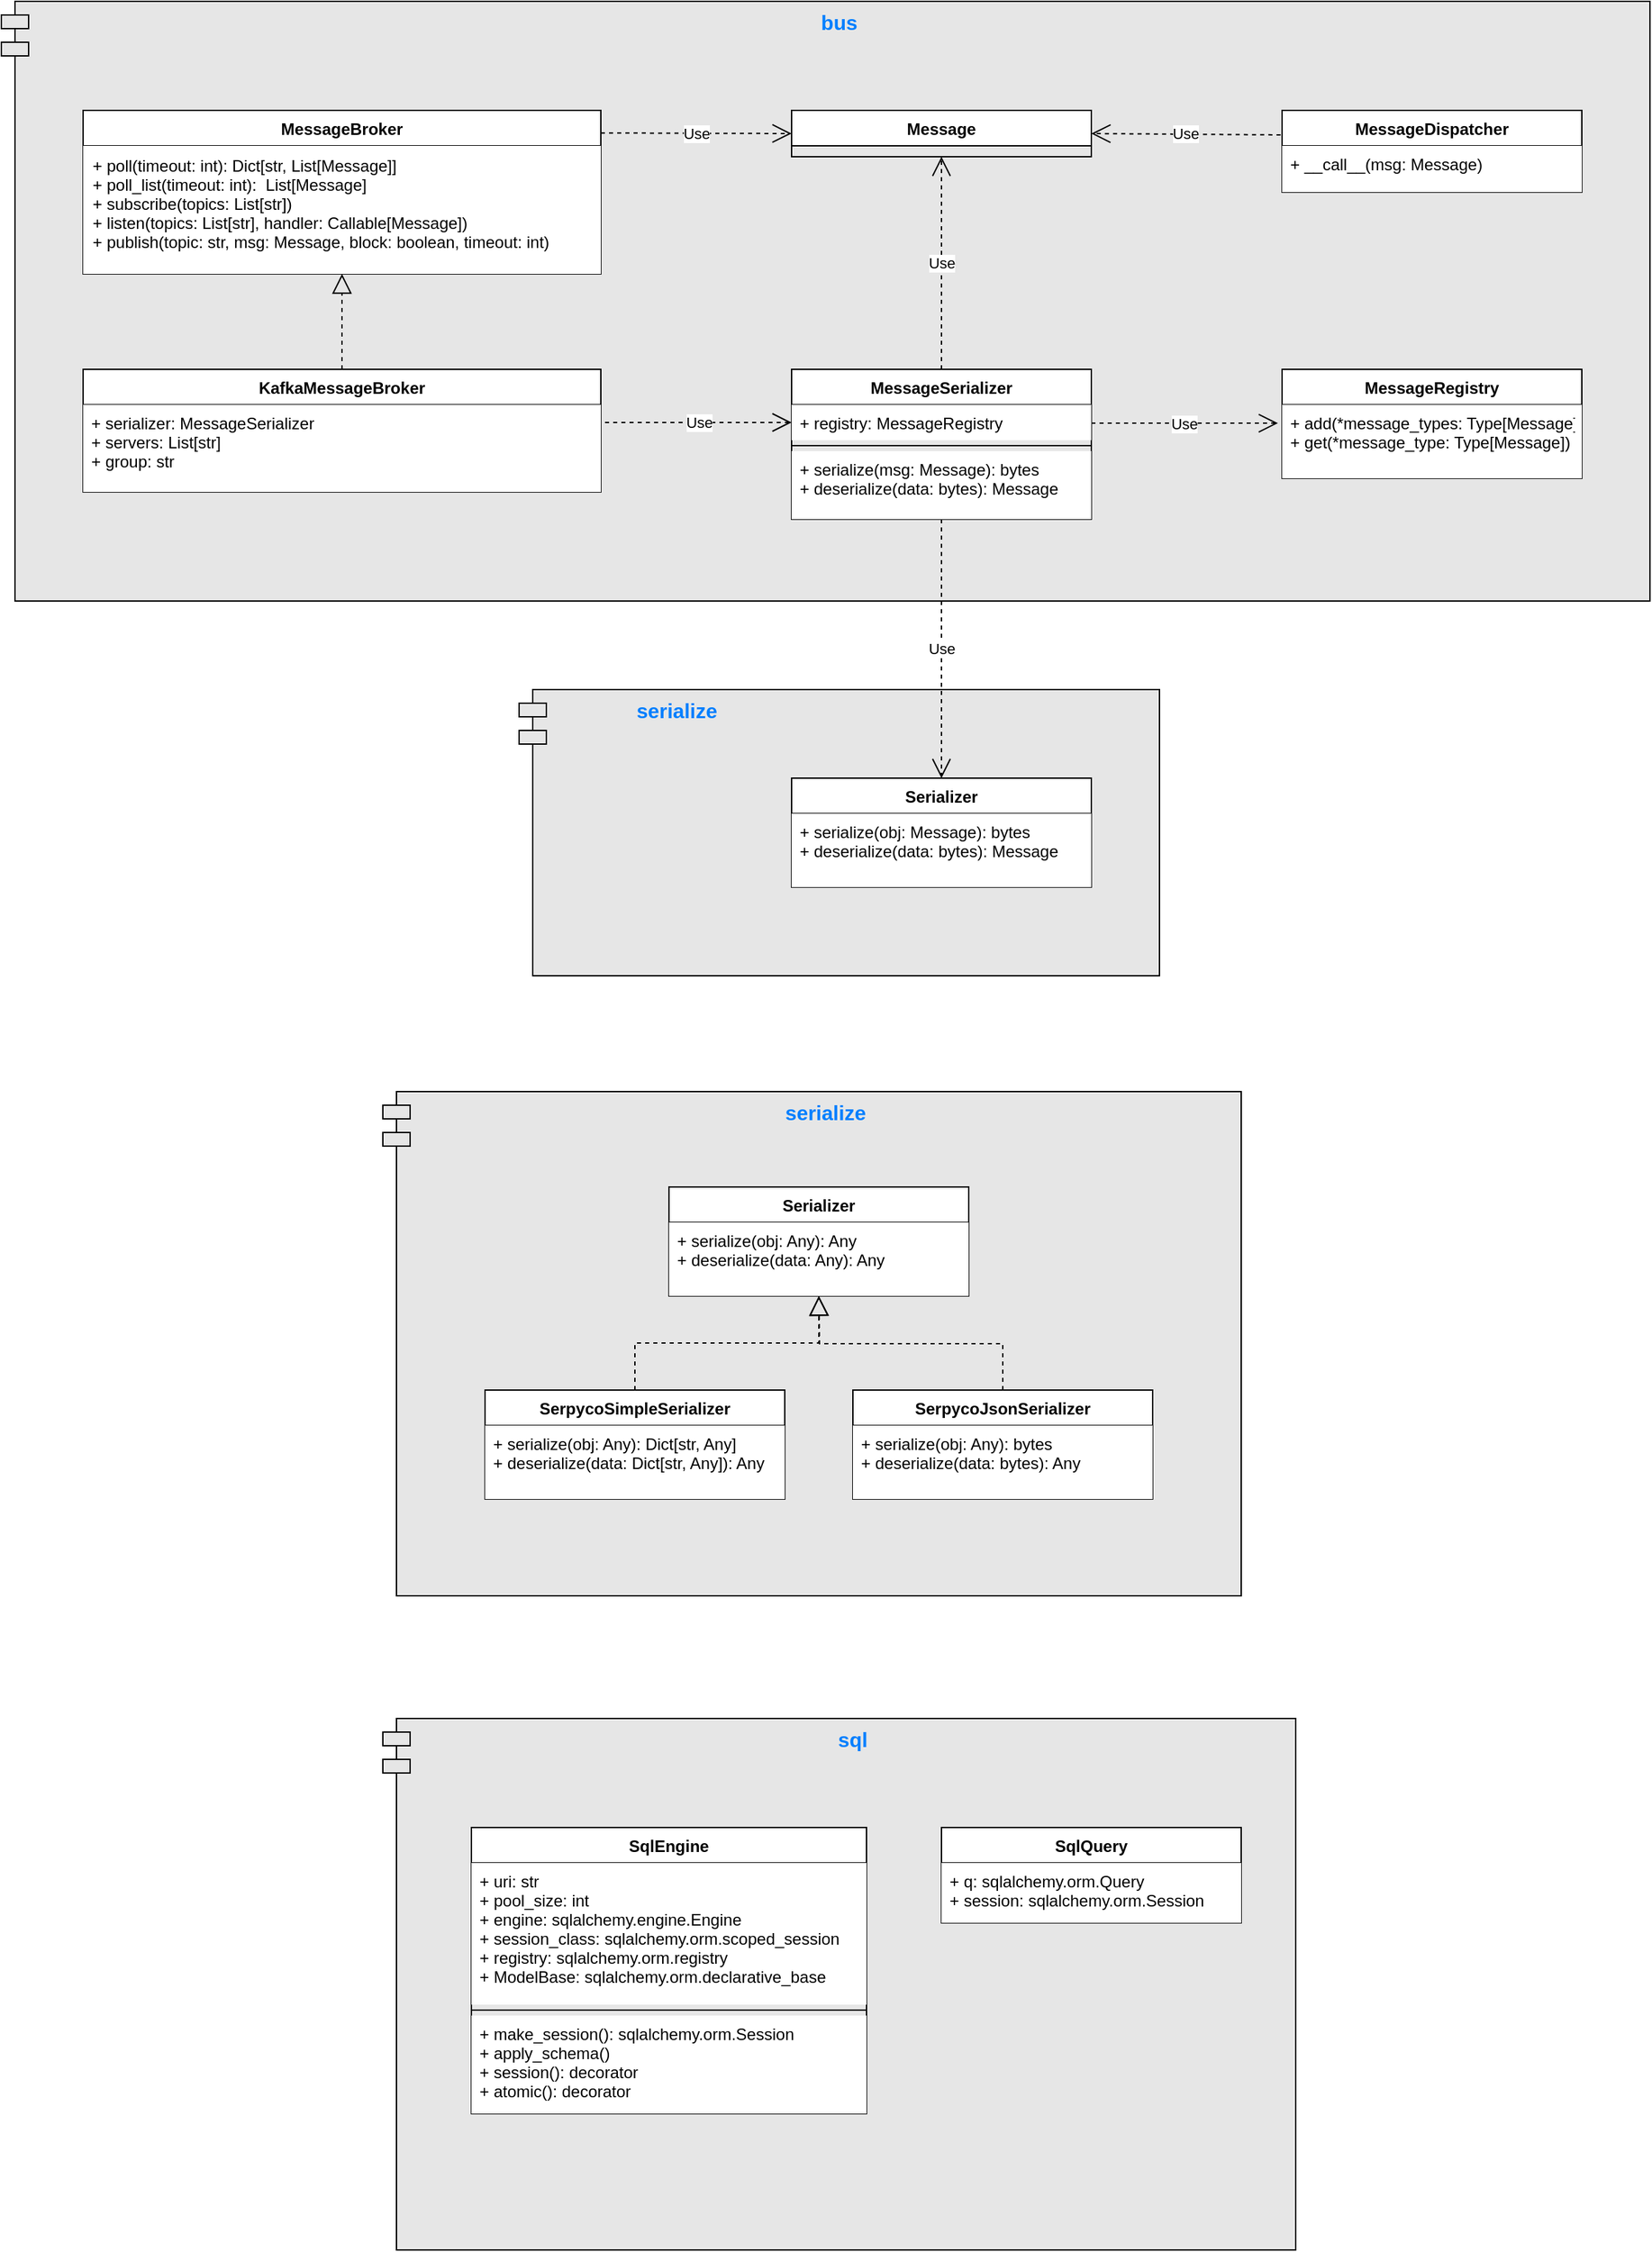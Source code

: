 <mxfile version="16.2.4" type="device"><diagram id="9c2FcAlIqFJVkwjtgpdU" name="Page-1"><mxGraphModel dx="2295" dy="1289" grid="1" gridSize="10" guides="1" tooltips="1" connect="1" arrows="1" fold="1" page="1" pageScale="1" pageWidth="827" pageHeight="1169" math="0" shadow="0"><root><mxCell id="0"/><mxCell id="1" parent="0"/><mxCell id="Zv9iGfIsp6Ln9tkQUNov-8" value="bus" style="shape=module;align=left;spacingLeft=20;align=center;verticalAlign=top;fontStyle=1;fillColor=#E6E6E6;fontColor=#007FFF;fontSize=15;" vertex="1" parent="1"><mxGeometry x="70" y="80" width="1210" height="440" as="geometry"/></mxCell><mxCell id="Zv9iGfIsp6Ln9tkQUNov-3" value="" style="endArrow=block;dashed=1;endFill=0;endSize=12;html=1;rounded=0;exitX=0.5;exitY=0;exitDx=0;exitDy=0;" edge="1" parent="1" source="Zv9iGfIsp6Ln9tkQUNov-23" target="Zv9iGfIsp6Ln9tkQUNov-21"><mxGeometry width="160" relative="1" as="geometry"><mxPoint x="320" y="370" as="sourcePoint"/><mxPoint x="230" y="270" as="targetPoint"/></mxGeometry></mxCell><mxCell id="Zv9iGfIsp6Ln9tkQUNov-6" value="Use" style="endArrow=open;endSize=12;dashed=1;html=1;rounded=0;entryX=0;entryY=0.5;entryDx=0;entryDy=0;exitX=1.008;exitY=0.203;exitDx=0;exitDy=0;exitPerimeter=0;" edge="1" parent="1" source="Zv9iGfIsp6Ln9tkQUNov-24" target="Zv9iGfIsp6Ln9tkQUNov-28"><mxGeometry width="160" relative="1" as="geometry"><mxPoint x="530" y="759.5" as="sourcePoint"/><mxPoint x="690" y="759.5" as="targetPoint"/></mxGeometry></mxCell><mxCell id="Zv9iGfIsp6Ln9tkQUNov-7" style="edgeStyle=orthogonalEdgeStyle;rounded=0;orthogonalLoop=1;jettySize=auto;html=1;exitX=0.5;exitY=1;exitDx=0;exitDy=0;" edge="1" parent="1"><mxGeometry relative="1" as="geometry"><mxPoint x="700" y="749.5" as="sourcePoint"/><mxPoint x="700" y="749.5" as="targetPoint"/></mxGeometry></mxCell><mxCell id="Zv9iGfIsp6Ln9tkQUNov-18" value="MessageBroker" style="swimlane;fontStyle=1;align=center;verticalAlign=top;childLayout=stackLayout;horizontal=1;startSize=26;horizontalStack=0;resizeParent=1;resizeParentMax=0;resizeLast=0;collapsible=1;marginBottom=0;" vertex="1" parent="1"><mxGeometry x="130" y="160" width="380" height="120" as="geometry"><mxRectangle x="170" y="500" width="120" height="26" as="alternateBounds"/></mxGeometry></mxCell><mxCell id="Zv9iGfIsp6Ln9tkQUNov-21" value="+ poll(timeout: int): Dict[str, List[Message]]&#xA;+ poll_list(timeout: int):  List[Message]&#xA;+ subscribe(topics: List[str])&#xA;+ listen(topics: List[str], handler: Callable[Message])&#xA;+ publish(topic: str, msg: Message, block: boolean, timeout: int)" style="text;strokeColor=none;fillColor=#FFFFFF;align=left;verticalAlign=top;spacingLeft=4;spacingRight=4;overflow=hidden;rotatable=0;points=[[0,0.5],[1,0.5]];portConstraint=eastwest;spacing=3;fontSize=12;" vertex="1" parent="Zv9iGfIsp6Ln9tkQUNov-18"><mxGeometry y="26" width="380" height="94" as="geometry"/></mxCell><mxCell id="Zv9iGfIsp6Ln9tkQUNov-23" value="KafkaMessageBroker" style="swimlane;fontStyle=1;align=center;verticalAlign=top;childLayout=stackLayout;horizontal=1;startSize=26;horizontalStack=0;resizeParent=1;resizeParentMax=0;resizeLast=0;collapsible=1;marginBottom=0;fontSize=12;" vertex="1" parent="1"><mxGeometry x="130" y="350" width="380" height="90" as="geometry"/></mxCell><mxCell id="Zv9iGfIsp6Ln9tkQUNov-24" value="+ serializer: MessageSerializer&#xA;+ servers: List[str]&#xA;+ group: str&#xA;" style="text;strokeColor=none;fillColor=#FFFFFF;align=left;verticalAlign=top;spacingLeft=4;spacingRight=4;overflow=hidden;rotatable=0;points=[[0,0.5],[1,0.5]];portConstraint=eastwest;fontSize=12;" vertex="1" parent="Zv9iGfIsp6Ln9tkQUNov-23"><mxGeometry y="26" width="380" height="64" as="geometry"/></mxCell><mxCell id="Zv9iGfIsp6Ln9tkQUNov-27" value="MessageSerializer" style="swimlane;fontStyle=1;align=center;verticalAlign=top;childLayout=stackLayout;horizontal=1;startSize=26;horizontalStack=0;resizeParent=1;resizeParentMax=0;resizeLast=0;collapsible=1;marginBottom=0;fontSize=12;" vertex="1" parent="1"><mxGeometry x="650" y="350" width="220" height="110" as="geometry"/></mxCell><mxCell id="Zv9iGfIsp6Ln9tkQUNov-28" value="+ registry: MessageRegistry" style="text;strokeColor=none;fillColor=#FFFFFF;align=left;verticalAlign=top;spacingLeft=4;spacingRight=4;overflow=hidden;rotatable=0;points=[[0,0.5],[1,0.5]];portConstraint=eastwest;fontSize=12;" vertex="1" parent="Zv9iGfIsp6Ln9tkQUNov-27"><mxGeometry y="26" width="220" height="26" as="geometry"/></mxCell><mxCell id="Zv9iGfIsp6Ln9tkQUNov-29" value="" style="line;strokeWidth=1;fillColor=none;align=left;verticalAlign=middle;spacingTop=-1;spacingLeft=3;spacingRight=3;rotatable=0;labelPosition=right;points=[];portConstraint=eastwest;fontSize=12;" vertex="1" parent="Zv9iGfIsp6Ln9tkQUNov-27"><mxGeometry y="52" width="220" height="8" as="geometry"/></mxCell><mxCell id="Zv9iGfIsp6Ln9tkQUNov-30" value="+ serialize(msg: Message): bytes&#xA;+ deserialize(data: bytes): Message" style="text;strokeColor=none;fillColor=#FFFFFF;align=left;verticalAlign=top;spacingLeft=4;spacingRight=4;overflow=hidden;rotatable=0;points=[[0,0.5],[1,0.5]];portConstraint=eastwest;fontSize=12;" vertex="1" parent="Zv9iGfIsp6Ln9tkQUNov-27"><mxGeometry y="60" width="220" height="50" as="geometry"/></mxCell><mxCell id="Zv9iGfIsp6Ln9tkQUNov-31" value="MessageRegistry" style="swimlane;fontStyle=1;align=center;verticalAlign=top;childLayout=stackLayout;horizontal=1;startSize=26;horizontalStack=0;resizeParent=1;resizeParentMax=0;resizeLast=0;collapsible=1;marginBottom=0;fontSize=12;" vertex="1" parent="1"><mxGeometry x="1010" y="350" width="220" height="80" as="geometry"/></mxCell><mxCell id="Zv9iGfIsp6Ln9tkQUNov-34" value="+ add(*message_types: Type[Message])&#xA;+ get(*message_type: Type[Message])" style="text;strokeColor=none;fillColor=#FFFFFF;align=left;verticalAlign=top;spacingLeft=4;spacingRight=4;overflow=hidden;rotatable=0;points=[[0,0.5],[1,0.5]];portConstraint=eastwest;fontSize=12;" vertex="1" parent="Zv9iGfIsp6Ln9tkQUNov-31"><mxGeometry y="26" width="220" height="54" as="geometry"/></mxCell><mxCell id="Zv9iGfIsp6Ln9tkQUNov-35" value="Use" style="endArrow=open;endSize=12;dashed=1;html=1;rounded=0;entryX=0;entryY=0.5;entryDx=0;entryDy=0;exitX=1.008;exitY=0.203;exitDx=0;exitDy=0;exitPerimeter=0;" edge="1" parent="1"><mxGeometry width="160" relative="1" as="geometry"><mxPoint x="870" y="389.502" as="sourcePoint"/><mxPoint x="1006.96" y="389.51" as="targetPoint"/></mxGeometry></mxCell><mxCell id="Zv9iGfIsp6Ln9tkQUNov-40" value="Message" style="swimlane;fontStyle=1;align=center;verticalAlign=top;childLayout=stackLayout;horizontal=1;startSize=26;horizontalStack=0;resizeParent=1;resizeParentMax=0;resizeLast=0;collapsible=1;marginBottom=0;fontSize=12;fillColor=#FFFFFF;" vertex="1" parent="1"><mxGeometry x="650" y="160" width="220" height="34" as="geometry"/></mxCell><mxCell id="Zv9iGfIsp6Ln9tkQUNov-41" value="MessageDispatcher" style="swimlane;fontStyle=1;align=center;verticalAlign=top;childLayout=stackLayout;horizontal=1;startSize=26;horizontalStack=0;resizeParent=1;resizeParentMax=0;resizeLast=0;collapsible=1;marginBottom=0;fontSize=12;" vertex="1" parent="1"><mxGeometry x="1010" y="160" width="220" height="60" as="geometry"/></mxCell><mxCell id="Zv9iGfIsp6Ln9tkQUNov-42" value="+ __call__(msg: Message)" style="text;strokeColor=none;fillColor=#FFFFFF;align=left;verticalAlign=top;spacingLeft=4;spacingRight=4;overflow=hidden;rotatable=0;points=[[0,0.5],[1,0.5]];portConstraint=eastwest;fontSize=12;" vertex="1" parent="Zv9iGfIsp6Ln9tkQUNov-41"><mxGeometry y="26" width="220" height="34" as="geometry"/></mxCell><mxCell id="Zv9iGfIsp6Ln9tkQUNov-43" value="Use" style="endArrow=open;endSize=12;dashed=1;html=1;rounded=0;entryX=0.5;entryY=1;entryDx=0;entryDy=0;exitX=0.5;exitY=0;exitDx=0;exitDy=0;" edge="1" parent="1" source="Zv9iGfIsp6Ln9tkQUNov-27" target="Zv9iGfIsp6Ln9tkQUNov-40"><mxGeometry width="160" relative="1" as="geometry"><mxPoint x="850" y="300.002" as="sourcePoint"/><mxPoint x="986.96" y="300.01" as="targetPoint"/></mxGeometry></mxCell><mxCell id="Zv9iGfIsp6Ln9tkQUNov-44" value="Use" style="endArrow=open;endSize=12;dashed=1;html=1;rounded=0;exitX=-0.005;exitY=0.3;exitDx=0;exitDy=0;entryX=1;entryY=0.5;entryDx=0;entryDy=0;exitPerimeter=0;" edge="1" parent="1" source="Zv9iGfIsp6Ln9tkQUNov-41" target="Zv9iGfIsp6Ln9tkQUNov-40"><mxGeometry width="160" relative="1" as="geometry"><mxPoint x="873.04" y="176.502" as="sourcePoint"/><mxPoint x="1010" y="176.51" as="targetPoint"/></mxGeometry></mxCell><mxCell id="Zv9iGfIsp6Ln9tkQUNov-46" value="Use" style="endArrow=open;endSize=12;dashed=1;html=1;rounded=0;entryX=0;entryY=0.5;entryDx=0;entryDy=0;exitX=1.008;exitY=0.203;exitDx=0;exitDy=0;exitPerimeter=0;" edge="1" parent="1" target="Zv9iGfIsp6Ln9tkQUNov-40"><mxGeometry width="160" relative="1" as="geometry"><mxPoint x="510" y="176.582" as="sourcePoint"/><mxPoint x="646.96" y="176.59" as="targetPoint"/></mxGeometry></mxCell><mxCell id="Zv9iGfIsp6Ln9tkQUNov-47" value="serialize                                                               " style="shape=module;align=left;spacingLeft=20;align=center;verticalAlign=top;fontStyle=1;fontColor=#007FFF;fontSize=15;fillColor=#E6E6E6;" vertex="1" parent="1"><mxGeometry x="450" y="585" width="470" height="210" as="geometry"/></mxCell><mxCell id="Zv9iGfIsp6Ln9tkQUNov-51" value="Serializer" style="swimlane;fontStyle=1;align=center;verticalAlign=top;childLayout=stackLayout;horizontal=1;startSize=26;horizontalStack=0;resizeParent=1;resizeParentMax=0;resizeLast=0;collapsible=1;marginBottom=0;fontSize=12;" vertex="1" parent="1"><mxGeometry x="650" y="650" width="220" height="80" as="geometry"/></mxCell><mxCell id="Zv9iGfIsp6Ln9tkQUNov-52" value="+ serialize(obj: Message): bytes&#xA;+ deserialize(data: bytes): Message" style="text;strokeColor=none;fillColor=#FFFFFF;align=left;verticalAlign=top;spacingLeft=4;spacingRight=4;overflow=hidden;rotatable=0;points=[[0,0.5],[1,0.5]];portConstraint=eastwest;fontSize=12;" vertex="1" parent="Zv9iGfIsp6Ln9tkQUNov-51"><mxGeometry y="26" width="220" height="54" as="geometry"/></mxCell><mxCell id="Zv9iGfIsp6Ln9tkQUNov-53" value="Use" style="endArrow=open;endSize=12;dashed=1;html=1;rounded=0;entryX=0.5;entryY=0;entryDx=0;entryDy=0;exitX=0.5;exitY=1;exitDx=0;exitDy=0;" edge="1" parent="1" source="Zv9iGfIsp6Ln9tkQUNov-27" target="Zv9iGfIsp6Ln9tkQUNov-51"><mxGeometry width="160" relative="1" as="geometry"><mxPoint x="900" y="473" as="sourcePoint"/><mxPoint x="900" y="317" as="targetPoint"/></mxGeometry></mxCell><mxCell id="Zv9iGfIsp6Ln9tkQUNov-55" value="serialize" style="shape=module;align=left;spacingLeft=20;align=center;verticalAlign=top;fontStyle=1;fillColor=#E6E6E6;fontColor=#007FFF;fontSize=15;" vertex="1" parent="1"><mxGeometry x="350" y="880" width="630" height="370" as="geometry"/></mxCell><mxCell id="Zv9iGfIsp6Ln9tkQUNov-75" value="Serializer" style="swimlane;fontStyle=1;align=center;verticalAlign=top;childLayout=stackLayout;horizontal=1;startSize=26;horizontalStack=0;resizeParent=1;resizeParentMax=0;resizeLast=0;collapsible=1;marginBottom=0;fontSize=12;" vertex="1" parent="1"><mxGeometry x="560" y="950" width="220" height="80" as="geometry"/></mxCell><mxCell id="Zv9iGfIsp6Ln9tkQUNov-76" value="+ serialize(obj: Any): Any&#xA;+ deserialize(data: Any): Any" style="text;strokeColor=none;fillColor=#FFFFFF;align=left;verticalAlign=top;spacingLeft=4;spacingRight=4;overflow=hidden;rotatable=0;points=[[0,0.5],[1,0.5]];portConstraint=eastwest;fontSize=12;" vertex="1" parent="Zv9iGfIsp6Ln9tkQUNov-75"><mxGeometry y="26" width="220" height="54" as="geometry"/></mxCell><mxCell id="Zv9iGfIsp6Ln9tkQUNov-77" value="SerpycoSimpleSerializer" style="swimlane;fontStyle=1;align=center;verticalAlign=top;childLayout=stackLayout;horizontal=1;startSize=26;horizontalStack=0;resizeParent=1;resizeParentMax=0;resizeLast=0;collapsible=1;marginBottom=0;fontSize=12;" vertex="1" parent="1"><mxGeometry x="425" y="1099" width="220" height="80" as="geometry"/></mxCell><mxCell id="Zv9iGfIsp6Ln9tkQUNov-78" value="+ serialize(obj: Any): Dict[str, Any]&#xA;+ deserialize(data: Dict[str, Any]): Any" style="text;strokeColor=none;fillColor=#FFFFFF;align=left;verticalAlign=top;spacingLeft=4;spacingRight=4;overflow=hidden;rotatable=0;points=[[0,0.5],[1,0.5]];portConstraint=eastwest;fontSize=12;" vertex="1" parent="Zv9iGfIsp6Ln9tkQUNov-77"><mxGeometry y="26" width="220" height="54" as="geometry"/></mxCell><mxCell id="Zv9iGfIsp6Ln9tkQUNov-79" value="" style="endArrow=block;dashed=1;endFill=0;endSize=12;html=1;rounded=0;exitX=0.5;exitY=0;exitDx=0;exitDy=0;edgeStyle=orthogonalEdgeStyle;entryX=0.5;entryY=1;entryDx=0;entryDy=0;" edge="1" parent="1" source="Zv9iGfIsp6Ln9tkQUNov-77" target="Zv9iGfIsp6Ln9tkQUNov-75"><mxGeometry width="160" relative="1" as="geometry"><mxPoint x="669.41" y="1100" as="sourcePoint"/><mxPoint x="669" y="1040" as="targetPoint"/></mxGeometry></mxCell><mxCell id="Zv9iGfIsp6Ln9tkQUNov-80" value="SerpycoJsonSerializer" style="swimlane;fontStyle=1;align=center;verticalAlign=top;childLayout=stackLayout;horizontal=1;startSize=26;horizontalStack=0;resizeParent=1;resizeParentMax=0;resizeLast=0;collapsible=1;marginBottom=0;fontSize=12;" vertex="1" parent="1"><mxGeometry x="695" y="1099" width="220" height="80" as="geometry"/></mxCell><mxCell id="Zv9iGfIsp6Ln9tkQUNov-81" value="+ serialize(obj: Any): bytes&#xA;+ deserialize(data: bytes): Any" style="text;strokeColor=none;fillColor=#FFFFFF;align=left;verticalAlign=top;spacingLeft=4;spacingRight=4;overflow=hidden;rotatable=0;points=[[0,0.5],[1,0.5]];portConstraint=eastwest;fontSize=12;" vertex="1" parent="Zv9iGfIsp6Ln9tkQUNov-80"><mxGeometry y="26" width="220" height="54" as="geometry"/></mxCell><mxCell id="Zv9iGfIsp6Ln9tkQUNov-82" value="" style="endArrow=block;dashed=1;endFill=0;endSize=12;html=1;rounded=0;exitX=0.5;exitY=0;exitDx=0;exitDy=0;edgeStyle=orthogonalEdgeStyle;" edge="1" parent="1" source="Zv9iGfIsp6Ln9tkQUNov-80"><mxGeometry width="160" relative="1" as="geometry"><mxPoint x="520" y="1109" as="sourcePoint"/><mxPoint x="670" y="1030" as="targetPoint"/></mxGeometry></mxCell><mxCell id="Zv9iGfIsp6Ln9tkQUNov-83" value="sql" style="shape=module;align=left;spacingLeft=20;align=center;verticalAlign=top;fontStyle=1;fillColor=#E6E6E6;fontColor=#007FFF;fontSize=15;" vertex="1" parent="1"><mxGeometry x="350" y="1340" width="670" height="390" as="geometry"/></mxCell><mxCell id="Zv9iGfIsp6Ln9tkQUNov-92" value="SqlEngine" style="swimlane;fontStyle=1;align=center;verticalAlign=top;childLayout=stackLayout;horizontal=1;startSize=26;horizontalStack=0;resizeParent=1;resizeParentMax=0;resizeLast=0;collapsible=1;marginBottom=0;fontSize=12;" vertex="1" parent="1"><mxGeometry x="415" y="1420" width="290" height="210" as="geometry"/></mxCell><mxCell id="Zv9iGfIsp6Ln9tkQUNov-93" value="+ uri: str&#xA;+ pool_size: int&#xA;+ engine: sqlalchemy.engine.Engine&#xA;+ session_class: sqlalchemy.orm.scoped_session&#xA;+ registry: sqlalchemy.orm.registry&#xA;+ ModelBase: sqlalchemy.orm.declarative_base&#xA;" style="text;strokeColor=none;fillColor=#FFFFFF;align=left;verticalAlign=top;spacingLeft=4;spacingRight=4;overflow=hidden;rotatable=0;points=[[0,0.5],[1,0.5]];portConstraint=eastwest;fontSize=12;" vertex="1" parent="Zv9iGfIsp6Ln9tkQUNov-92"><mxGeometry y="26" width="290" height="104" as="geometry"/></mxCell><mxCell id="Zv9iGfIsp6Ln9tkQUNov-94" value="" style="line;strokeWidth=1;fillColor=none;align=left;verticalAlign=middle;spacingTop=-1;spacingLeft=3;spacingRight=3;rotatable=0;labelPosition=right;points=[];portConstraint=eastwest;fontSize=12;" vertex="1" parent="Zv9iGfIsp6Ln9tkQUNov-92"><mxGeometry y="130" width="290" height="8" as="geometry"/></mxCell><mxCell id="Zv9iGfIsp6Ln9tkQUNov-95" value="+ make_session(): sqlalchemy.orm.Session&#xA;+ apply_schema() &#xA;+ session(): decorator&#xA;+ atomic(): decorator" style="text;strokeColor=none;fillColor=#FFFFFF;align=left;verticalAlign=top;spacingLeft=4;spacingRight=4;overflow=hidden;rotatable=0;points=[[0,0.5],[1,0.5]];portConstraint=eastwest;fontSize=12;" vertex="1" parent="Zv9iGfIsp6Ln9tkQUNov-92"><mxGeometry y="138" width="290" height="72" as="geometry"/></mxCell><mxCell id="Zv9iGfIsp6Ln9tkQUNov-96" value="SqlQuery" style="swimlane;fontStyle=1;align=center;verticalAlign=top;childLayout=stackLayout;horizontal=1;startSize=26;horizontalStack=0;resizeParent=1;resizeParentMax=0;resizeLast=0;collapsible=1;marginBottom=0;fontSize=12;" vertex="1" parent="1"><mxGeometry x="760" y="1420" width="220" height="70" as="geometry"/></mxCell><mxCell id="Zv9iGfIsp6Ln9tkQUNov-97" value="+ q: sqlalchemy.orm.Query&#xA;+ session: sqlalchemy.orm.Session&#xA;" style="text;strokeColor=none;fillColor=#FFFFFF;align=left;verticalAlign=top;spacingLeft=4;spacingRight=4;overflow=hidden;rotatable=0;points=[[0,0.5],[1,0.5]];portConstraint=eastwest;fontSize=12;" vertex="1" parent="Zv9iGfIsp6Ln9tkQUNov-96"><mxGeometry y="26" width="220" height="44" as="geometry"/></mxCell></root></mxGraphModel></diagram></mxfile>